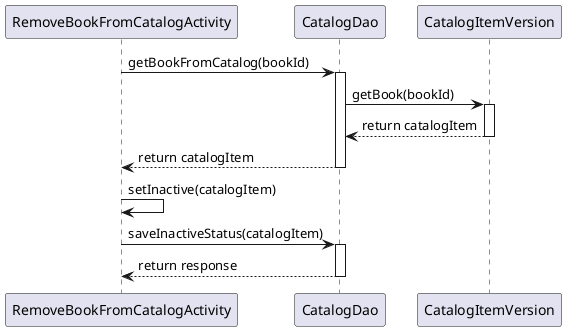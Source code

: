 @startuml


participant RemoveBookFromCatalogActivity
participant CatalogDao
participant CatalogItemVersion

RemoveBookFromCatalogActivity -> CatalogDao: getBookFromCatalog(bookId)
activate CatalogDao
CatalogDao -> CatalogItemVersion: getBook(bookId)
activate CatalogItemVersion
CatalogItemVersion --> CatalogDao: return catalogItem
deactivate CatalogItemVersion
CatalogDao -->RemoveBookFromCatalogActivity: return catalogItem
deactivate CatalogDao
RemoveBookFromCatalogActivity -> RemoveBookFromCatalogActivity: setInactive(catalogItem)
RemoveBookFromCatalogActivity ->CatalogDao: saveInactiveStatus(catalogItem)
activate CatalogDao
CatalogDao --> RemoveBookFromCatalogActivity: return response
deactivate CatalogDao

@enduml
```
